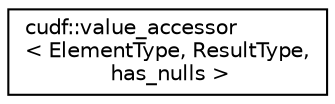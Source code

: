 digraph "Graphical Class Hierarchy"
{
 // LATEX_PDF_SIZE
  edge [fontname="Helvetica",fontsize="10",labelfontname="Helvetica",labelfontsize="10"];
  node [fontname="Helvetica",fontsize="10",shape=record];
  rankdir="LR";
  Node0 [label="cudf::value_accessor\l\< ElementType, ResultType,\l has_nulls \>",height=0.2,width=0.4,color="black", fillcolor="white", style="filled",URL="$structcudf_1_1value__accessor.html",tooltip="value accessor with/without null bitmask A unary function returns scalar value at id...."];
}
